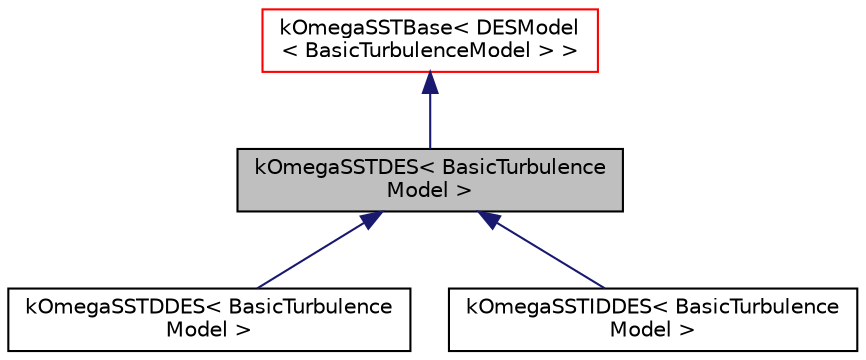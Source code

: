 digraph "kOmegaSSTDES&lt; BasicTurbulenceModel &gt;"
{
  bgcolor="transparent";
  edge [fontname="Helvetica",fontsize="10",labelfontname="Helvetica",labelfontsize="10"];
  node [fontname="Helvetica",fontsize="10",shape=record];
  Node1 [label="kOmegaSSTDES\< BasicTurbulence\lModel \>",height=0.2,width=0.4,color="black", fillcolor="grey75", style="filled" fontcolor="black"];
  Node2 -> Node1 [dir="back",color="midnightblue",fontsize="10",style="solid",fontname="Helvetica"];
  Node2 [label="kOmegaSSTBase\< DESModel\l\< BasicTurbulenceModel \> \>",height=0.2,width=0.4,color="red",URL="$classFoam_1_1kOmegaSSTBase.html"];
  Node1 -> Node3 [dir="back",color="midnightblue",fontsize="10",style="solid",fontname="Helvetica"];
  Node3 [label="kOmegaSSTDDES\< BasicTurbulence\lModel \>",height=0.2,width=0.4,color="black",URL="$classFoam_1_1LESModels_1_1kOmegaSSTDDES.html",tooltip="k-omega-SST DDES turbulence model for incompressible and compressible flows "];
  Node1 -> Node4 [dir="back",color="midnightblue",fontsize="10",style="solid",fontname="Helvetica"];
  Node4 [label="kOmegaSSTIDDES\< BasicTurbulence\lModel \>",height=0.2,width=0.4,color="black",URL="$classFoam_1_1LESModels_1_1kOmegaSSTIDDES.html",tooltip="k-omega-SST IDDES turbulence model for incompressible and compressible flows "];
}
